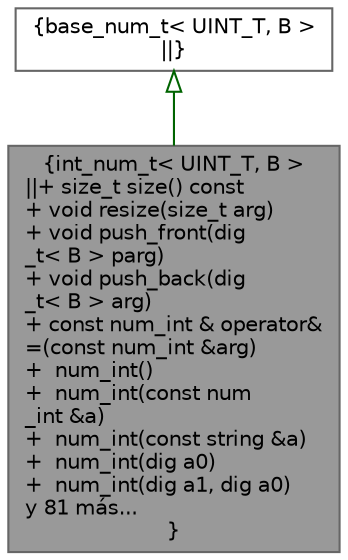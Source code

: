 digraph "int_num_t&lt; UINT_T, B &gt;"
{
 // INTERACTIVE_SVG=YES
 // LATEX_PDF_SIZE
  bgcolor="transparent";
  edge [fontname=Helvetica,fontsize=10,labelfontname=Helvetica,labelfontsize=10];
  node [fontname=Helvetica,fontsize=10,shape=box,height=0.2,width=0.4];
  Node1 [label="{int_num_t\< UINT_T, B \>\n||+ size_t size() const\l+ void resize(size_t arg)\l+ void push_front(dig\l_t\< B \> parg)\l+ void push_back(dig\l_t\< B \> arg)\l+ const num_int & operator&\l=(const num_int &arg)\l+  num_int()\l+  num_int(const num\l_int &a)\l+  num_int(const string &a)\l+  num_int(dig a0)\l+  num_int(dig a1, dig a0)\ly 81 más...\l}",height=0.2,width=0.4,color="gray40", fillcolor="grey60", style="filled", fontcolor="black",tooltip=" "];
  Node2 -> Node1 [dir="back",color="darkgreen",style="solid",arrowtail="onormal"];
  Node2 [label="{base_num_t\< UINT_T, B \>\n||}",height=0.2,width=0.4,color="gray40", fillcolor="white", style="filled",tooltip=" "];
}
